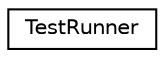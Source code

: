 digraph "Graphical Class Hierarchy"
{
  edge [fontname="Helvetica",fontsize="10",labelfontname="Helvetica",labelfontsize="10"];
  node [fontname="Helvetica",fontsize="10",shape=record];
  rankdir="LR";
  Node0 [label="TestRunner",height=0.2,width=0.4,color="black", fillcolor="white", style="filled",URL="$struct_test_runner.html"];
}
